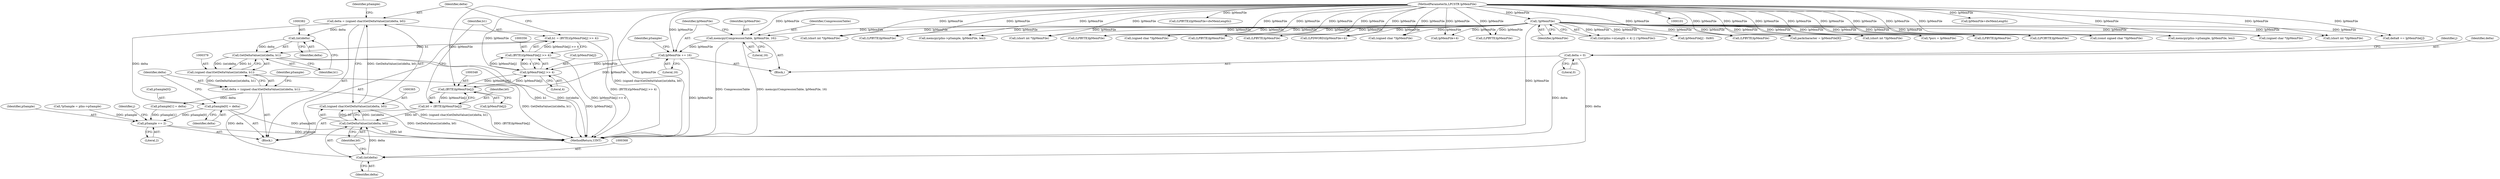 digraph "0_gstreamer_bc2cdd57d549ab3ba59782e9b395d0cd683fd3ac@pointer" {
"1000371" [label="(Call,pSample[0] = delta)"];
"1000362" [label="(Call,delta = (signed char)GetDeltaValue((int)delta, b0))"];
"1000364" [label="(Call,(signed char)GetDeltaValue((int)delta, b0))"];
"1000366" [label="(Call,GetDeltaValue((int)delta, b0))"];
"1000367" [label="(Call,(int)delta)"];
"1000330" [label="(Call,delta = 0)"];
"1000376" [label="(Call,delta = (signed char)GetDeltaValue((int)delta, b1))"];
"1000378" [label="(Call,(signed char)GetDeltaValue((int)delta, b1))"];
"1000380" [label="(Call,GetDeltaValue((int)delta, b1))"];
"1000381" [label="(Call,(int)delta)"];
"1000353" [label="(Call,b1 = (BYTE)(lpMemFile[j] >> 4))"];
"1000355" [label="(Call,(BYTE)(lpMemFile[j] >> 4))"];
"1000357" [label="(Call,lpMemFile[j] >> 4)"];
"1000347" [label="(Call,(BYTE)lpMemFile[j])"];
"1000320" [label="(Call,lpMemFile += 16)"];
"1000316" [label="(Call,memcpy(CompressionTable, lpMemFile, 16))"];
"1000131" [label="(Call,!lpMemFile)"];
"1000104" [label="(MethodParameterIn,LPCSTR lpMemFile)"];
"1000345" [label="(Call,b0 = (BYTE)lpMemFile[j])"];
"1000390" [label="(Call,pSample += 2)"];
"1001510" [label="(Call,lpMemFile+dwMemLength)"];
"1000846" [label="(Call,(short int *)lpMemFile)"];
"1000343" [label="(Block,)"];
"1000316" [label="(Call,memcpy(CompressionTable, lpMemFile, 16))"];
"1001740" [label="(Call,(LPBYTE)lpMemFile)"];
"1000384" [label="(Identifier,b1)"];
"1000362" [label="(Call,delta = (signed char)GetDeltaValue((int)delta, b0))"];
"1000347" [label="(Call,(BYTE)lpMemFile[j])"];
"1000373" [label="(Identifier,pSample)"];
"1000387" [label="(Identifier,pSample)"];
"1000319" [label="(Literal,16)"];
"1001567" [label="(Call,(LPBYTE)lpMemFile)"];
"1000645" [label="(Call,(signed char *)lpMemFile)"];
"1000375" [label="(Identifier,delta)"];
"1000299" [label="(Block,)"];
"1000378" [label="(Call,(signed char)GetDeltaValue((int)delta, b1))"];
"1000385" [label="(Call,pSample[1] = delta)"];
"1001502" [label="(Call,(LPBYTE)lpMemFile)"];
"1001199" [label="(Call,(LPDWORD)(lpMemFile+4))"];
"1000132" [label="(Identifier,lpMemFile)"];
"1000369" [label="(Identifier,delta)"];
"1000380" [label="(Call,GetDeltaValue((int)delta, b1))"];
"1000358" [label="(Call,lpMemFile[j])"];
"1001017" [label="(Call,(LPBYTE)lpMemFile)"];
"1000381" [label="(Call,(int)delta)"];
"1000367" [label="(Call,(int)delta)"];
"1000354" [label="(Identifier,b1)"];
"1000376" [label="(Call,delta = (signed char)GetDeltaValue((int)delta, b1))"];
"1000336" [label="(Identifier,j)"];
"1000267" [label="(Call,(const signed char *)lpMemFile)"];
"1000346" [label="(Identifier,b0)"];
"1000422" [label="(Call,(short int *)lpMemFile)"];
"1000345" [label="(Call,b0 = (BYTE)lpMemFile[j])"];
"1000325" [label="(Identifier,pSample)"];
"1000320" [label="(Call,lpMemFile += 16)"];
"1000332" [label="(Literal,0)"];
"1000331" [label="(Identifier,delta)"];
"1000594" [label="(Call,(short int *)lpMemFile)"];
"1000392" [label="(Literal,2)"];
"1000364" [label="(Call,(signed char)GetDeltaValue((int)delta, b0))"];
"1000539" [label="(Call,(signed char *)lpMemFile)"];
"1001201" [label="(Call,lpMemFile+4)"];
"1001108" [label="(Call,(short int *)lpMemFile)"];
"1000342" [label="(Identifier,j)"];
"1001925" [label="(Call,(LPCBYTE)lpMemFile)"];
"1001508" [label="(Call,(LPBYTE)(lpMemFile+dwMemLength))"];
"1000361" [label="(Literal,4)"];
"1000468" [label="(Call,memcpy(pIns->pSample, lpMemFile, len))"];
"1000355" [label="(Call,(BYTE)(lpMemFile[j] >> 4))"];
"1001274" [label="(Call,delta8 += lpMemFile[j])"];
"1000383" [label="(Identifier,delta)"];
"1000240" [label="(Call,lpMemFile[j] - 0x80)"];
"1000330" [label="(Call,delta = 0)"];
"1001182" [label="(Call,packcharacter = lpMemFile[8])"];
"1000318" [label="(Identifier,lpMemFile)"];
"1000321" [label="(Identifier,lpMemFile)"];
"1000391" [label="(Identifier,pSample)"];
"1000349" [label="(Call,lpMemFile[j])"];
"1000322" [label="(Literal,16)"];
"1000104" [label="(MethodParameterIn,LPCSTR lpMemFile)"];
"1000366" [label="(Call,GetDeltaValue((int)delta, b0))"];
"1000357" [label="(Call,lpMemFile[j] >> 4)"];
"1001337" [label="(Call,(LPBYTE)lpMemFile)"];
"1001178" [label="(Call,*psrc = lpMemFile)"];
"1000372" [label="(Call,pSample[0])"];
"1000123" [label="(Call,((int)pIns->nLength < 4) || (!lpMemFile))"];
"1000353" [label="(Call,b1 = (BYTE)(lpMemFile[j] >> 4))"];
"1002047" [label="(MethodReturn,UINT)"];
"1000390" [label="(Call,pSample += 2)"];
"1000974" [label="(Call,(LPBYTE)lpMemFile)"];
"1000317" [label="(Identifier,CompressionTable)"];
"1000731" [label="(Call,(signed char *)lpMemFile)"];
"1000370" [label="(Identifier,b0)"];
"1000371" [label="(Call,pSample[0] = delta)"];
"1000363" [label="(Identifier,delta)"];
"1000377" [label="(Identifier,delta)"];
"1000324" [label="(Call,*pSample = pIns->pSample)"];
"1002011" [label="(Call,memcpy(pIns->pSample, lpMemFile, len))"];
"1000959" [label="(Call,(LPBYTE)lpMemFile)"];
"1000131" [label="(Call,!lpMemFile)"];
"1000371" -> "1000343"  [label="AST: "];
"1000371" -> "1000375"  [label="CFG: "];
"1000372" -> "1000371"  [label="AST: "];
"1000375" -> "1000371"  [label="AST: "];
"1000377" -> "1000371"  [label="CFG: "];
"1000371" -> "1002047"  [label="DDG: pSample[0]"];
"1000362" -> "1000371"  [label="DDG: delta"];
"1000371" -> "1000390"  [label="DDG: pSample[0]"];
"1000362" -> "1000343"  [label="AST: "];
"1000362" -> "1000364"  [label="CFG: "];
"1000363" -> "1000362"  [label="AST: "];
"1000364" -> "1000362"  [label="AST: "];
"1000373" -> "1000362"  [label="CFG: "];
"1000362" -> "1002047"  [label="DDG: (signed char)GetDeltaValue((int)delta, b0)"];
"1000364" -> "1000362"  [label="DDG: GetDeltaValue((int)delta, b0)"];
"1000362" -> "1000381"  [label="DDG: delta"];
"1000364" -> "1000366"  [label="CFG: "];
"1000365" -> "1000364"  [label="AST: "];
"1000366" -> "1000364"  [label="AST: "];
"1000364" -> "1002047"  [label="DDG: GetDeltaValue((int)delta, b0)"];
"1000366" -> "1000364"  [label="DDG: (int)delta"];
"1000366" -> "1000364"  [label="DDG: b0"];
"1000366" -> "1000370"  [label="CFG: "];
"1000367" -> "1000366"  [label="AST: "];
"1000370" -> "1000366"  [label="AST: "];
"1000366" -> "1002047"  [label="DDG: b0"];
"1000367" -> "1000366"  [label="DDG: delta"];
"1000345" -> "1000366"  [label="DDG: b0"];
"1000367" -> "1000369"  [label="CFG: "];
"1000368" -> "1000367"  [label="AST: "];
"1000369" -> "1000367"  [label="AST: "];
"1000370" -> "1000367"  [label="CFG: "];
"1000330" -> "1000367"  [label="DDG: delta"];
"1000376" -> "1000367"  [label="DDG: delta"];
"1000330" -> "1000299"  [label="AST: "];
"1000330" -> "1000332"  [label="CFG: "];
"1000331" -> "1000330"  [label="AST: "];
"1000332" -> "1000330"  [label="AST: "];
"1000336" -> "1000330"  [label="CFG: "];
"1000330" -> "1002047"  [label="DDG: delta"];
"1000376" -> "1000343"  [label="AST: "];
"1000376" -> "1000378"  [label="CFG: "];
"1000377" -> "1000376"  [label="AST: "];
"1000378" -> "1000376"  [label="AST: "];
"1000387" -> "1000376"  [label="CFG: "];
"1000376" -> "1002047"  [label="DDG: (signed char)GetDeltaValue((int)delta, b1)"];
"1000378" -> "1000376"  [label="DDG: GetDeltaValue((int)delta, b1)"];
"1000376" -> "1000385"  [label="DDG: delta"];
"1000378" -> "1000380"  [label="CFG: "];
"1000379" -> "1000378"  [label="AST: "];
"1000380" -> "1000378"  [label="AST: "];
"1000378" -> "1002047"  [label="DDG: GetDeltaValue((int)delta, b1)"];
"1000380" -> "1000378"  [label="DDG: (int)delta"];
"1000380" -> "1000378"  [label="DDG: b1"];
"1000380" -> "1000384"  [label="CFG: "];
"1000381" -> "1000380"  [label="AST: "];
"1000384" -> "1000380"  [label="AST: "];
"1000380" -> "1002047"  [label="DDG: b1"];
"1000380" -> "1002047"  [label="DDG: (int)delta"];
"1000381" -> "1000380"  [label="DDG: delta"];
"1000353" -> "1000380"  [label="DDG: b1"];
"1000381" -> "1000383"  [label="CFG: "];
"1000382" -> "1000381"  [label="AST: "];
"1000383" -> "1000381"  [label="AST: "];
"1000384" -> "1000381"  [label="CFG: "];
"1000353" -> "1000343"  [label="AST: "];
"1000353" -> "1000355"  [label="CFG: "];
"1000354" -> "1000353"  [label="AST: "];
"1000355" -> "1000353"  [label="AST: "];
"1000363" -> "1000353"  [label="CFG: "];
"1000353" -> "1002047"  [label="DDG: (BYTE)(lpMemFile[j] >> 4)"];
"1000355" -> "1000353"  [label="DDG: lpMemFile[j] >> 4"];
"1000355" -> "1000357"  [label="CFG: "];
"1000356" -> "1000355"  [label="AST: "];
"1000357" -> "1000355"  [label="AST: "];
"1000355" -> "1002047"  [label="DDG: lpMemFile[j] >> 4"];
"1000357" -> "1000355"  [label="DDG: lpMemFile[j]"];
"1000357" -> "1000355"  [label="DDG: 4"];
"1000357" -> "1000361"  [label="CFG: "];
"1000358" -> "1000357"  [label="AST: "];
"1000361" -> "1000357"  [label="AST: "];
"1000357" -> "1002047"  [label="DDG: lpMemFile[j]"];
"1000357" -> "1000347"  [label="DDG: lpMemFile[j]"];
"1000347" -> "1000357"  [label="DDG: lpMemFile[j]"];
"1000320" -> "1000357"  [label="DDG: lpMemFile"];
"1000104" -> "1000357"  [label="DDG: lpMemFile"];
"1000347" -> "1000345"  [label="AST: "];
"1000347" -> "1000349"  [label="CFG: "];
"1000348" -> "1000347"  [label="AST: "];
"1000349" -> "1000347"  [label="AST: "];
"1000345" -> "1000347"  [label="CFG: "];
"1000347" -> "1000345"  [label="DDG: lpMemFile[j]"];
"1000320" -> "1000347"  [label="DDG: lpMemFile"];
"1000104" -> "1000347"  [label="DDG: lpMemFile"];
"1000320" -> "1000299"  [label="AST: "];
"1000320" -> "1000322"  [label="CFG: "];
"1000321" -> "1000320"  [label="AST: "];
"1000322" -> "1000320"  [label="AST: "];
"1000325" -> "1000320"  [label="CFG: "];
"1000320" -> "1002047"  [label="DDG: lpMemFile"];
"1000316" -> "1000320"  [label="DDG: lpMemFile"];
"1000104" -> "1000320"  [label="DDG: lpMemFile"];
"1000316" -> "1000299"  [label="AST: "];
"1000316" -> "1000319"  [label="CFG: "];
"1000317" -> "1000316"  [label="AST: "];
"1000318" -> "1000316"  [label="AST: "];
"1000319" -> "1000316"  [label="AST: "];
"1000321" -> "1000316"  [label="CFG: "];
"1000316" -> "1002047"  [label="DDG: memcpy(CompressionTable, lpMemFile, 16)"];
"1000316" -> "1002047"  [label="DDG: CompressionTable"];
"1000131" -> "1000316"  [label="DDG: lpMemFile"];
"1000104" -> "1000316"  [label="DDG: lpMemFile"];
"1000131" -> "1000123"  [label="AST: "];
"1000131" -> "1000132"  [label="CFG: "];
"1000132" -> "1000131"  [label="AST: "];
"1000123" -> "1000131"  [label="CFG: "];
"1000131" -> "1002047"  [label="DDG: lpMemFile"];
"1000131" -> "1000123"  [label="DDG: lpMemFile"];
"1000104" -> "1000131"  [label="DDG: lpMemFile"];
"1000131" -> "1000240"  [label="DDG: lpMemFile"];
"1000131" -> "1000267"  [label="DDG: lpMemFile"];
"1000131" -> "1000422"  [label="DDG: lpMemFile"];
"1000131" -> "1000468"  [label="DDG: lpMemFile"];
"1000131" -> "1000539"  [label="DDG: lpMemFile"];
"1000131" -> "1000594"  [label="DDG: lpMemFile"];
"1000131" -> "1000645"  [label="DDG: lpMemFile"];
"1000131" -> "1000731"  [label="DDG: lpMemFile"];
"1000131" -> "1000846"  [label="DDG: lpMemFile"];
"1000131" -> "1000959"  [label="DDG: lpMemFile"];
"1000131" -> "1000974"  [label="DDG: lpMemFile"];
"1000131" -> "1001017"  [label="DDG: lpMemFile"];
"1000131" -> "1001108"  [label="DDG: lpMemFile"];
"1000131" -> "1001178"  [label="DDG: lpMemFile"];
"1000131" -> "1001182"  [label="DDG: lpMemFile"];
"1000131" -> "1001199"  [label="DDG: lpMemFile"];
"1000131" -> "1001201"  [label="DDG: lpMemFile"];
"1000131" -> "1001274"  [label="DDG: lpMemFile"];
"1000131" -> "1001337"  [label="DDG: lpMemFile"];
"1000131" -> "1001502"  [label="DDG: lpMemFile"];
"1000131" -> "1001567"  [label="DDG: lpMemFile"];
"1000131" -> "1001740"  [label="DDG: lpMemFile"];
"1000131" -> "1001925"  [label="DDG: lpMemFile"];
"1000131" -> "1002011"  [label="DDG: lpMemFile"];
"1000104" -> "1000101"  [label="AST: "];
"1000104" -> "1002047"  [label="DDG: lpMemFile"];
"1000104" -> "1000240"  [label="DDG: lpMemFile"];
"1000104" -> "1000267"  [label="DDG: lpMemFile"];
"1000104" -> "1000422"  [label="DDG: lpMemFile"];
"1000104" -> "1000468"  [label="DDG: lpMemFile"];
"1000104" -> "1000539"  [label="DDG: lpMemFile"];
"1000104" -> "1000594"  [label="DDG: lpMemFile"];
"1000104" -> "1000645"  [label="DDG: lpMemFile"];
"1000104" -> "1000731"  [label="DDG: lpMemFile"];
"1000104" -> "1000846"  [label="DDG: lpMemFile"];
"1000104" -> "1000959"  [label="DDG: lpMemFile"];
"1000104" -> "1000974"  [label="DDG: lpMemFile"];
"1000104" -> "1001017"  [label="DDG: lpMemFile"];
"1000104" -> "1001108"  [label="DDG: lpMemFile"];
"1000104" -> "1001178"  [label="DDG: lpMemFile"];
"1000104" -> "1001182"  [label="DDG: lpMemFile"];
"1000104" -> "1001199"  [label="DDG: lpMemFile"];
"1000104" -> "1001201"  [label="DDG: lpMemFile"];
"1000104" -> "1001274"  [label="DDG: lpMemFile"];
"1000104" -> "1001337"  [label="DDG: lpMemFile"];
"1000104" -> "1001502"  [label="DDG: lpMemFile"];
"1000104" -> "1001508"  [label="DDG: lpMemFile"];
"1000104" -> "1001510"  [label="DDG: lpMemFile"];
"1000104" -> "1001567"  [label="DDG: lpMemFile"];
"1000104" -> "1001740"  [label="DDG: lpMemFile"];
"1000104" -> "1001925"  [label="DDG: lpMemFile"];
"1000104" -> "1002011"  [label="DDG: lpMemFile"];
"1000345" -> "1000343"  [label="AST: "];
"1000346" -> "1000345"  [label="AST: "];
"1000354" -> "1000345"  [label="CFG: "];
"1000345" -> "1002047"  [label="DDG: (BYTE)lpMemFile[j]"];
"1000390" -> "1000343"  [label="AST: "];
"1000390" -> "1000392"  [label="CFG: "];
"1000391" -> "1000390"  [label="AST: "];
"1000392" -> "1000390"  [label="AST: "];
"1000342" -> "1000390"  [label="CFG: "];
"1000390" -> "1002047"  [label="DDG: pSample"];
"1000324" -> "1000390"  [label="DDG: pSample"];
"1000385" -> "1000390"  [label="DDG: pSample[1]"];
}
